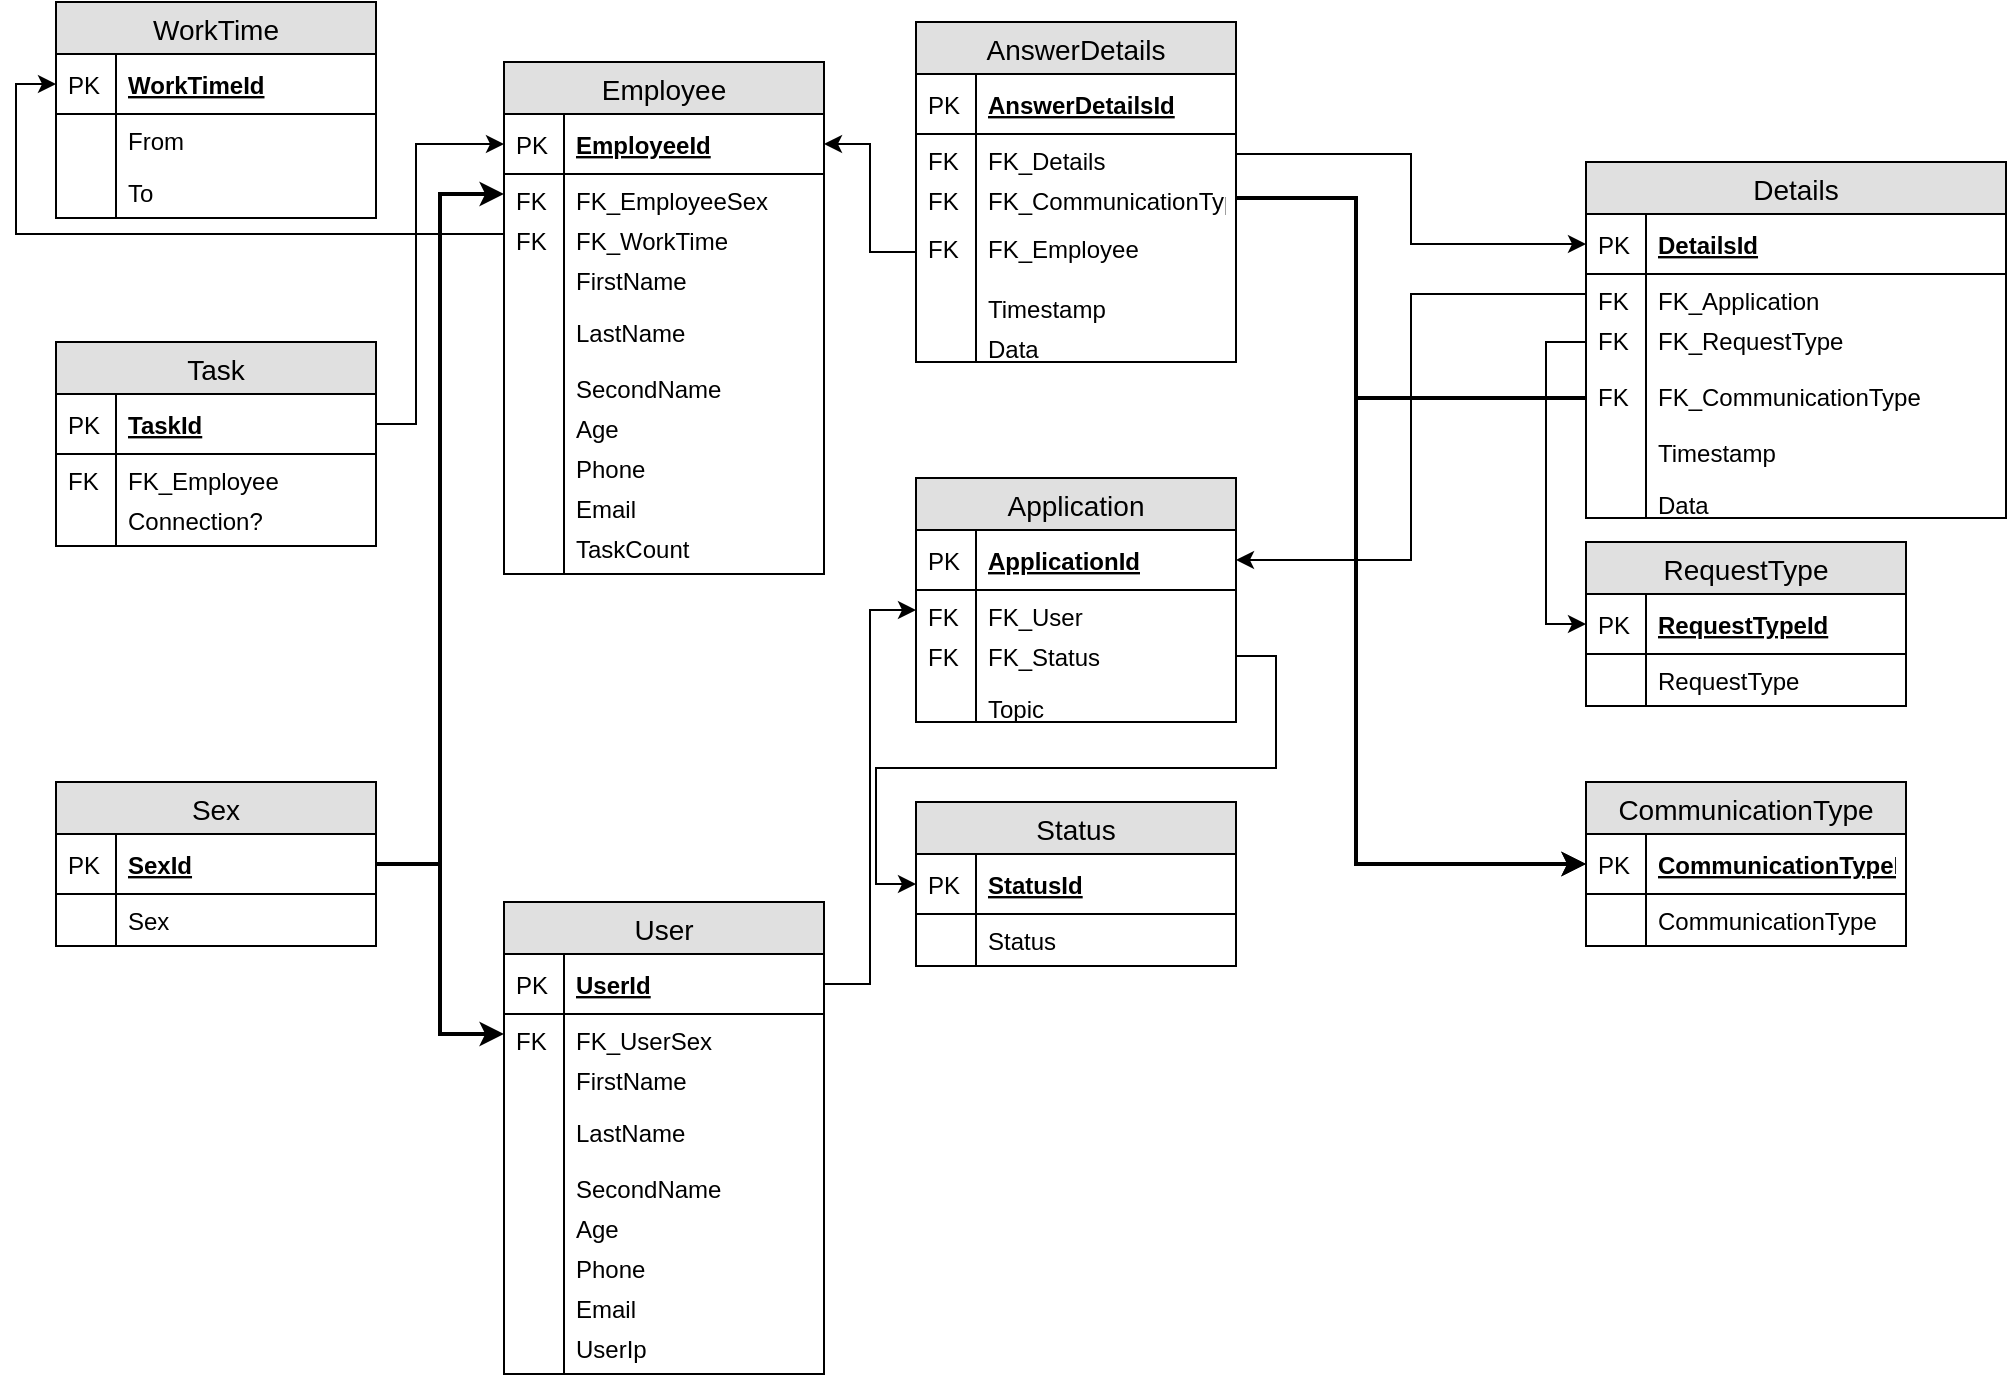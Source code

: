 <mxfile version="14.2.7" type="device"><diagram id="oNXmoaNB7-4xNITh9QLq" name="Page-1"><mxGraphModel dx="868" dy="450" grid="1" gridSize="10" guides="1" tooltips="1" connect="1" arrows="1" fold="1" page="1" pageScale="1" pageWidth="827" pageHeight="1169" math="0" shadow="0"><root><mxCell id="0"/><mxCell id="1" parent="0"/><mxCell id="n3H7xVqjC3DyJY1ZT28A-4" value="User" style="swimlane;fontStyle=0;childLayout=stackLayout;horizontal=1;startSize=26;fillColor=#e0e0e0;horizontalStack=0;resizeParent=1;resizeParentMax=0;resizeLast=0;collapsible=1;marginBottom=0;swimlaneFillColor=#ffffff;align=center;fontSize=14;" parent="1" vertex="1"><mxGeometry x="254" y="460" width="160" height="236" as="geometry"/></mxCell><mxCell id="n3H7xVqjC3DyJY1ZT28A-5" value="UserId" style="shape=partialRectangle;top=0;left=0;right=0;bottom=1;align=left;verticalAlign=middle;fillColor=none;spacingLeft=34;spacingRight=4;overflow=hidden;rotatable=0;points=[[0,0.5],[1,0.5]];portConstraint=eastwest;dropTarget=0;fontStyle=5;fontSize=12;" parent="n3H7xVqjC3DyJY1ZT28A-4" vertex="1"><mxGeometry y="26" width="160" height="30" as="geometry"/></mxCell><mxCell id="n3H7xVqjC3DyJY1ZT28A-6" value="PK" style="shape=partialRectangle;top=0;left=0;bottom=0;fillColor=none;align=left;verticalAlign=middle;spacingLeft=4;spacingRight=4;overflow=hidden;rotatable=0;points=[];portConstraint=eastwest;part=1;fontSize=12;" parent="n3H7xVqjC3DyJY1ZT28A-5" vertex="1" connectable="0"><mxGeometry width="30" height="30" as="geometry"/></mxCell><mxCell id="n3H7xVqjC3DyJY1ZT28A-32" value="FK_UserSex" style="shape=partialRectangle;top=0;left=0;right=0;bottom=0;align=left;verticalAlign=top;fillColor=none;spacingLeft=34;spacingRight=4;overflow=hidden;rotatable=0;points=[[0,0.5],[1,0.5]];portConstraint=eastwest;dropTarget=0;fontSize=12;" parent="n3H7xVqjC3DyJY1ZT28A-4" vertex="1"><mxGeometry y="56" width="160" height="20" as="geometry"/></mxCell><mxCell id="n3H7xVqjC3DyJY1ZT28A-33" value="FK" style="shape=partialRectangle;top=0;left=0;bottom=0;fillColor=none;align=left;verticalAlign=top;spacingLeft=4;spacingRight=4;overflow=hidden;rotatable=0;points=[];portConstraint=eastwest;part=1;fontSize=12;" parent="n3H7xVqjC3DyJY1ZT28A-32" vertex="1" connectable="0"><mxGeometry width="30" height="20" as="geometry"/></mxCell><mxCell id="n3H7xVqjC3DyJY1ZT28A-7" value="FirstName&#10;" style="shape=partialRectangle;top=0;left=0;right=0;bottom=0;align=left;verticalAlign=top;fillColor=none;spacingLeft=34;spacingRight=4;overflow=hidden;rotatable=0;points=[[0,0.5],[1,0.5]];portConstraint=eastwest;dropTarget=0;fontSize=12;" parent="n3H7xVqjC3DyJY1ZT28A-4" vertex="1"><mxGeometry y="76" width="160" height="26" as="geometry"/></mxCell><mxCell id="n3H7xVqjC3DyJY1ZT28A-8" value="" style="shape=partialRectangle;top=0;left=0;bottom=0;fillColor=none;align=left;verticalAlign=top;spacingLeft=4;spacingRight=4;overflow=hidden;rotatable=0;points=[];portConstraint=eastwest;part=1;fontSize=12;" parent="n3H7xVqjC3DyJY1ZT28A-7" vertex="1" connectable="0"><mxGeometry width="30" height="26" as="geometry"/></mxCell><mxCell id="n3H7xVqjC3DyJY1ZT28A-9" value="LastName&#10;" style="shape=partialRectangle;top=0;left=0;right=0;bottom=0;align=left;verticalAlign=top;fillColor=none;spacingLeft=34;spacingRight=4;overflow=hidden;rotatable=0;points=[[0,0.5],[1,0.5]];portConstraint=eastwest;dropTarget=0;fontSize=12;" parent="n3H7xVqjC3DyJY1ZT28A-4" vertex="1"><mxGeometry y="102" width="160" height="28" as="geometry"/></mxCell><mxCell id="n3H7xVqjC3DyJY1ZT28A-10" value="" style="shape=partialRectangle;top=0;left=0;bottom=0;fillColor=none;align=left;verticalAlign=top;spacingLeft=4;spacingRight=4;overflow=hidden;rotatable=0;points=[];portConstraint=eastwest;part=1;fontSize=12;" parent="n3H7xVqjC3DyJY1ZT28A-9" vertex="1" connectable="0"><mxGeometry width="30" height="28" as="geometry"/></mxCell><mxCell id="n3H7xVqjC3DyJY1ZT28A-11" value="SecondName" style="shape=partialRectangle;top=0;left=0;right=0;bottom=0;align=left;verticalAlign=top;fillColor=none;spacingLeft=34;spacingRight=4;overflow=hidden;rotatable=0;points=[[0,0.5],[1,0.5]];portConstraint=eastwest;dropTarget=0;fontSize=12;" parent="n3H7xVqjC3DyJY1ZT28A-4" vertex="1"><mxGeometry y="130" width="160" height="20" as="geometry"/></mxCell><mxCell id="n3H7xVqjC3DyJY1ZT28A-12" value="" style="shape=partialRectangle;top=0;left=0;bottom=0;fillColor=none;align=left;verticalAlign=top;spacingLeft=4;spacingRight=4;overflow=hidden;rotatable=0;points=[];portConstraint=eastwest;part=1;fontSize=12;" parent="n3H7xVqjC3DyJY1ZT28A-11" vertex="1" connectable="0"><mxGeometry width="30" height="20.0" as="geometry"/></mxCell><mxCell id="n3H7xVqjC3DyJY1ZT28A-13" value="Age" style="shape=partialRectangle;top=0;left=0;right=0;bottom=0;align=left;verticalAlign=top;fillColor=none;spacingLeft=34;spacingRight=4;overflow=hidden;rotatable=0;points=[[0,0.5],[1,0.5]];portConstraint=eastwest;dropTarget=0;fontSize=12;" parent="n3H7xVqjC3DyJY1ZT28A-4" vertex="1"><mxGeometry y="150" width="160" height="20" as="geometry"/></mxCell><mxCell id="n3H7xVqjC3DyJY1ZT28A-14" value="" style="shape=partialRectangle;top=0;left=0;bottom=0;fillColor=none;align=left;verticalAlign=top;spacingLeft=4;spacingRight=4;overflow=hidden;rotatable=0;points=[];portConstraint=eastwest;part=1;fontSize=12;" parent="n3H7xVqjC3DyJY1ZT28A-13" vertex="1" connectable="0"><mxGeometry width="30" height="20" as="geometry"/></mxCell><mxCell id="n3H7xVqjC3DyJY1ZT28A-30" value="Phone" style="shape=partialRectangle;top=0;left=0;right=0;bottom=0;align=left;verticalAlign=top;fillColor=none;spacingLeft=34;spacingRight=4;overflow=hidden;rotatable=0;points=[[0,0.5],[1,0.5]];portConstraint=eastwest;dropTarget=0;fontSize=12;" parent="n3H7xVqjC3DyJY1ZT28A-4" vertex="1"><mxGeometry y="170" width="160" height="20" as="geometry"/></mxCell><mxCell id="n3H7xVqjC3DyJY1ZT28A-31" value="" style="shape=partialRectangle;top=0;left=0;bottom=0;fillColor=none;align=left;verticalAlign=top;spacingLeft=4;spacingRight=4;overflow=hidden;rotatable=0;points=[];portConstraint=eastwest;part=1;fontSize=12;" parent="n3H7xVqjC3DyJY1ZT28A-30" vertex="1" connectable="0"><mxGeometry width="30" height="20" as="geometry"/></mxCell><mxCell id="n3H7xVqjC3DyJY1ZT28A-15" value="Email" style="shape=partialRectangle;top=0;left=0;right=0;bottom=0;align=left;verticalAlign=top;fillColor=none;spacingLeft=34;spacingRight=4;overflow=hidden;rotatable=0;points=[[0,0.5],[1,0.5]];portConstraint=eastwest;dropTarget=0;fontSize=12;" parent="n3H7xVqjC3DyJY1ZT28A-4" vertex="1"><mxGeometry y="190" width="160" height="20" as="geometry"/></mxCell><mxCell id="n3H7xVqjC3DyJY1ZT28A-16" value="" style="shape=partialRectangle;top=0;left=0;bottom=0;fillColor=none;align=left;verticalAlign=top;spacingLeft=4;spacingRight=4;overflow=hidden;rotatable=0;points=[];portConstraint=eastwest;part=1;fontSize=12;" parent="n3H7xVqjC3DyJY1ZT28A-15" vertex="1" connectable="0"><mxGeometry width="30" height="20" as="geometry"/></mxCell><mxCell id="n3H7xVqjC3DyJY1ZT28A-144" value="UserIp" style="shape=partialRectangle;top=0;left=0;right=0;bottom=0;align=left;verticalAlign=top;fillColor=none;spacingLeft=34;spacingRight=4;overflow=hidden;rotatable=0;points=[[0,0.5],[1,0.5]];portConstraint=eastwest;dropTarget=0;fontSize=12;" parent="n3H7xVqjC3DyJY1ZT28A-4" vertex="1"><mxGeometry y="210" width="160" height="26" as="geometry"/></mxCell><mxCell id="n3H7xVqjC3DyJY1ZT28A-145" value="" style="shape=partialRectangle;top=0;left=0;bottom=0;fillColor=none;align=left;verticalAlign=top;spacingLeft=4;spacingRight=4;overflow=hidden;rotatable=0;points=[];portConstraint=eastwest;part=1;fontSize=12;" parent="n3H7xVqjC3DyJY1ZT28A-144" vertex="1" connectable="0"><mxGeometry width="30" height="26" as="geometry"/></mxCell><mxCell id="n3H7xVqjC3DyJY1ZT28A-17" value="Sex" style="swimlane;fontStyle=0;childLayout=stackLayout;horizontal=1;startSize=26;fillColor=#e0e0e0;horizontalStack=0;resizeParent=1;resizeParentMax=0;resizeLast=0;collapsible=1;marginBottom=0;swimlaneFillColor=#ffffff;align=center;fontSize=14;" parent="1" vertex="1"><mxGeometry x="30" y="400" width="160" height="82" as="geometry"/></mxCell><mxCell id="n3H7xVqjC3DyJY1ZT28A-18" value="SexId" style="shape=partialRectangle;top=0;left=0;right=0;bottom=1;align=left;verticalAlign=middle;fillColor=none;spacingLeft=34;spacingRight=4;overflow=hidden;rotatable=0;points=[[0,0.5],[1,0.5]];portConstraint=eastwest;dropTarget=0;fontStyle=5;fontSize=12;" parent="n3H7xVqjC3DyJY1ZT28A-17" vertex="1"><mxGeometry y="26" width="160" height="30" as="geometry"/></mxCell><mxCell id="n3H7xVqjC3DyJY1ZT28A-19" value="PK" style="shape=partialRectangle;top=0;left=0;bottom=0;fillColor=none;align=left;verticalAlign=middle;spacingLeft=4;spacingRight=4;overflow=hidden;rotatable=0;points=[];portConstraint=eastwest;part=1;fontSize=12;" parent="n3H7xVqjC3DyJY1ZT28A-18" vertex="1" connectable="0"><mxGeometry width="30" height="30" as="geometry"/></mxCell><mxCell id="n3H7xVqjC3DyJY1ZT28A-20" value="Sex" style="shape=partialRectangle;top=0;left=0;right=0;bottom=0;align=left;verticalAlign=top;fillColor=none;spacingLeft=34;spacingRight=4;overflow=hidden;rotatable=0;points=[[0,0.5],[1,0.5]];portConstraint=eastwest;dropTarget=0;fontSize=12;" parent="n3H7xVqjC3DyJY1ZT28A-17" vertex="1"><mxGeometry y="56" width="160" height="26" as="geometry"/></mxCell><mxCell id="n3H7xVqjC3DyJY1ZT28A-21" value="" style="shape=partialRectangle;top=0;left=0;bottom=0;fillColor=none;align=left;verticalAlign=top;spacingLeft=4;spacingRight=4;overflow=hidden;rotatable=0;points=[];portConstraint=eastwest;part=1;fontSize=12;" parent="n3H7xVqjC3DyJY1ZT28A-20" vertex="1" connectable="0"><mxGeometry width="30" height="26" as="geometry"/></mxCell><mxCell id="n3H7xVqjC3DyJY1ZT28A-34" style="edgeStyle=orthogonalEdgeStyle;rounded=0;orthogonalLoop=1;jettySize=auto;html=1;exitX=1;exitY=0.5;exitDx=0;exitDy=0;entryX=0;entryY=0.5;entryDx=0;entryDy=0;endSize=6;strokeWidth=2;" parent="1" source="n3H7xVqjC3DyJY1ZT28A-18" target="n3H7xVqjC3DyJY1ZT28A-32" edge="1"><mxGeometry relative="1" as="geometry"/></mxCell><mxCell id="n3H7xVqjC3DyJY1ZT28A-35" value="Application" style="swimlane;fontStyle=0;childLayout=stackLayout;horizontal=1;startSize=26;fillColor=#e0e0e0;horizontalStack=0;resizeParent=1;resizeParentMax=0;resizeLast=0;collapsible=1;marginBottom=0;swimlaneFillColor=#ffffff;align=center;fontSize=14;" parent="1" vertex="1"><mxGeometry x="460" y="248" width="160" height="122" as="geometry"/></mxCell><mxCell id="n3H7xVqjC3DyJY1ZT28A-36" value="ApplicationId" style="shape=partialRectangle;top=0;left=0;right=0;bottom=1;align=left;verticalAlign=middle;fillColor=none;spacingLeft=34;spacingRight=4;overflow=hidden;rotatable=0;points=[[0,0.5],[1,0.5]];portConstraint=eastwest;dropTarget=0;fontStyle=5;fontSize=12;" parent="n3H7xVqjC3DyJY1ZT28A-35" vertex="1"><mxGeometry y="26" width="160" height="30" as="geometry"/></mxCell><mxCell id="n3H7xVqjC3DyJY1ZT28A-37" value="PK" style="shape=partialRectangle;top=0;left=0;bottom=0;fillColor=none;align=left;verticalAlign=middle;spacingLeft=4;spacingRight=4;overflow=hidden;rotatable=0;points=[];portConstraint=eastwest;part=1;fontSize=12;" parent="n3H7xVqjC3DyJY1ZT28A-36" vertex="1" connectable="0"><mxGeometry width="30" height="30" as="geometry"/></mxCell><mxCell id="n3H7xVqjC3DyJY1ZT28A-38" value="FK_User" style="shape=partialRectangle;top=0;left=0;right=0;bottom=0;align=left;verticalAlign=top;fillColor=none;spacingLeft=34;spacingRight=4;overflow=hidden;rotatable=0;points=[[0,0.5],[1,0.5]];portConstraint=eastwest;dropTarget=0;fontSize=12;" parent="n3H7xVqjC3DyJY1ZT28A-35" vertex="1"><mxGeometry y="56" width="160" height="20" as="geometry"/></mxCell><mxCell id="n3H7xVqjC3DyJY1ZT28A-39" value="FK" style="shape=partialRectangle;top=0;left=0;bottom=0;fillColor=none;align=left;verticalAlign=top;spacingLeft=4;spacingRight=4;overflow=hidden;rotatable=0;points=[];portConstraint=eastwest;part=1;fontSize=12;" parent="n3H7xVqjC3DyJY1ZT28A-38" vertex="1" connectable="0"><mxGeometry width="30" height="20" as="geometry"/></mxCell><mxCell id="n3H7xVqjC3DyJY1ZT28A-40" value="FK_Status" style="shape=partialRectangle;top=0;left=0;right=0;bottom=0;align=left;verticalAlign=top;fillColor=none;spacingLeft=34;spacingRight=4;overflow=hidden;rotatable=0;points=[[0,0.5],[1,0.5]];portConstraint=eastwest;dropTarget=0;fontSize=12;" parent="n3H7xVqjC3DyJY1ZT28A-35" vertex="1"><mxGeometry y="76" width="160" height="26" as="geometry"/></mxCell><mxCell id="n3H7xVqjC3DyJY1ZT28A-41" value="FK&#10;" style="shape=partialRectangle;top=0;left=0;bottom=0;fillColor=none;align=left;verticalAlign=top;spacingLeft=4;spacingRight=4;overflow=hidden;rotatable=0;points=[];portConstraint=eastwest;part=1;fontSize=12;" parent="n3H7xVqjC3DyJY1ZT28A-40" vertex="1" connectable="0"><mxGeometry width="30" height="26" as="geometry"/></mxCell><mxCell id="n3H7xVqjC3DyJY1ZT28A-81" value="Topic&#10;" style="shape=partialRectangle;top=0;left=0;right=0;bottom=0;align=left;verticalAlign=top;fillColor=none;spacingLeft=34;spacingRight=4;overflow=hidden;rotatable=0;points=[[0,0.5],[1,0.5]];portConstraint=eastwest;dropTarget=0;fontSize=12;" parent="n3H7xVqjC3DyJY1ZT28A-35" vertex="1"><mxGeometry y="102" width="160" height="20" as="geometry"/></mxCell><mxCell id="n3H7xVqjC3DyJY1ZT28A-82" value="" style="shape=partialRectangle;top=0;left=0;bottom=0;fillColor=none;align=left;verticalAlign=top;spacingLeft=4;spacingRight=4;overflow=hidden;rotatable=0;points=[];portConstraint=eastwest;part=1;fontSize=12;" parent="n3H7xVqjC3DyJY1ZT28A-81" vertex="1" connectable="0"><mxGeometry width="30" height="20.0" as="geometry"/></mxCell><mxCell id="n3H7xVqjC3DyJY1ZT28A-52" style="edgeStyle=orthogonalEdgeStyle;rounded=0;orthogonalLoop=1;jettySize=auto;html=1;exitX=1;exitY=0.5;exitDx=0;exitDy=0;entryX=0;entryY=0.5;entryDx=0;entryDy=0;" parent="1" source="n3H7xVqjC3DyJY1ZT28A-5" target="n3H7xVqjC3DyJY1ZT28A-38" edge="1"><mxGeometry relative="1" as="geometry"/></mxCell><mxCell id="n3H7xVqjC3DyJY1ZT28A-55" value="Status" style="swimlane;fontStyle=0;childLayout=stackLayout;horizontal=1;startSize=26;fillColor=#e0e0e0;horizontalStack=0;resizeParent=1;resizeParentMax=0;resizeLast=0;collapsible=1;marginBottom=0;swimlaneFillColor=#ffffff;align=center;fontSize=14;" parent="1" vertex="1"><mxGeometry x="460" y="410" width="160" height="82" as="geometry"/></mxCell><mxCell id="n3H7xVqjC3DyJY1ZT28A-56" value="StatusId" style="shape=partialRectangle;top=0;left=0;right=0;bottom=1;align=left;verticalAlign=middle;fillColor=none;spacingLeft=34;spacingRight=4;overflow=hidden;rotatable=0;points=[[0,0.5],[1,0.5]];portConstraint=eastwest;dropTarget=0;fontStyle=5;fontSize=12;" parent="n3H7xVqjC3DyJY1ZT28A-55" vertex="1"><mxGeometry y="26" width="160" height="30" as="geometry"/></mxCell><mxCell id="n3H7xVqjC3DyJY1ZT28A-57" value="PK" style="shape=partialRectangle;top=0;left=0;bottom=0;fillColor=none;align=left;verticalAlign=middle;spacingLeft=4;spacingRight=4;overflow=hidden;rotatable=0;points=[];portConstraint=eastwest;part=1;fontSize=12;" parent="n3H7xVqjC3DyJY1ZT28A-56" vertex="1" connectable="0"><mxGeometry width="30" height="30" as="geometry"/></mxCell><mxCell id="n3H7xVqjC3DyJY1ZT28A-58" value="Status" style="shape=partialRectangle;top=0;left=0;right=0;bottom=0;align=left;verticalAlign=top;fillColor=none;spacingLeft=34;spacingRight=4;overflow=hidden;rotatable=0;points=[[0,0.5],[1,0.5]];portConstraint=eastwest;dropTarget=0;fontSize=12;" parent="n3H7xVqjC3DyJY1ZT28A-55" vertex="1"><mxGeometry y="56" width="160" height="26" as="geometry"/></mxCell><mxCell id="n3H7xVqjC3DyJY1ZT28A-59" value="" style="shape=partialRectangle;top=0;left=0;bottom=0;fillColor=none;align=left;verticalAlign=top;spacingLeft=4;spacingRight=4;overflow=hidden;rotatable=0;points=[];portConstraint=eastwest;part=1;fontSize=12;" parent="n3H7xVqjC3DyJY1ZT28A-58" vertex="1" connectable="0"><mxGeometry width="30" height="26" as="geometry"/></mxCell><mxCell id="n3H7xVqjC3DyJY1ZT28A-61" value="Details" style="swimlane;fontStyle=0;childLayout=stackLayout;horizontal=1;startSize=26;fillColor=#e0e0e0;horizontalStack=0;resizeParent=1;resizeParentMax=0;resizeLast=0;collapsible=1;marginBottom=0;swimlaneFillColor=#ffffff;align=center;fontSize=14;" parent="1" vertex="1"><mxGeometry x="795" y="90" width="210" height="178" as="geometry"/></mxCell><mxCell id="n3H7xVqjC3DyJY1ZT28A-62" value="DetailsId" style="shape=partialRectangle;top=0;left=0;right=0;bottom=1;align=left;verticalAlign=middle;fillColor=none;spacingLeft=34;spacingRight=4;overflow=hidden;rotatable=0;points=[[0,0.5],[1,0.5]];portConstraint=eastwest;dropTarget=0;fontStyle=5;fontSize=12;" parent="n3H7xVqjC3DyJY1ZT28A-61" vertex="1"><mxGeometry y="26" width="210" height="30" as="geometry"/></mxCell><mxCell id="n3H7xVqjC3DyJY1ZT28A-63" value="PK" style="shape=partialRectangle;top=0;left=0;bottom=0;fillColor=none;align=left;verticalAlign=middle;spacingLeft=4;spacingRight=4;overflow=hidden;rotatable=0;points=[];portConstraint=eastwest;part=1;fontSize=12;" parent="n3H7xVqjC3DyJY1ZT28A-62" vertex="1" connectable="0"><mxGeometry width="30" height="30" as="geometry"/></mxCell><mxCell id="n3H7xVqjC3DyJY1ZT28A-66" value="FK_Application" style="shape=partialRectangle;top=0;left=0;right=0;bottom=0;align=left;verticalAlign=top;fillColor=none;spacingLeft=34;spacingRight=4;overflow=hidden;rotatable=0;points=[[0,0.5],[1,0.5]];portConstraint=eastwest;dropTarget=0;fontSize=12;" parent="n3H7xVqjC3DyJY1ZT28A-61" vertex="1"><mxGeometry y="56" width="210" height="20" as="geometry"/></mxCell><mxCell id="n3H7xVqjC3DyJY1ZT28A-67" value="FK" style="shape=partialRectangle;top=0;left=0;bottom=0;fillColor=none;align=left;verticalAlign=top;spacingLeft=4;spacingRight=4;overflow=hidden;rotatable=0;points=[];portConstraint=eastwest;part=1;fontSize=12;" parent="n3H7xVqjC3DyJY1ZT28A-66" vertex="1" connectable="0"><mxGeometry width="30" height="20" as="geometry"/></mxCell><mxCell id="n3H7xVqjC3DyJY1ZT28A-70" value="FK_RequestType" style="shape=partialRectangle;top=0;left=0;right=0;bottom=0;align=left;verticalAlign=top;fillColor=none;spacingLeft=34;spacingRight=4;overflow=hidden;rotatable=0;points=[[0,0.5],[1,0.5]];portConstraint=eastwest;dropTarget=0;fontSize=12;" parent="n3H7xVqjC3DyJY1ZT28A-61" vertex="1"><mxGeometry y="76" width="210" height="28" as="geometry"/></mxCell><mxCell id="n3H7xVqjC3DyJY1ZT28A-71" value="FK" style="shape=partialRectangle;top=0;left=0;bottom=0;fillColor=none;align=left;verticalAlign=top;spacingLeft=4;spacingRight=4;overflow=hidden;rotatable=0;points=[];portConstraint=eastwest;part=1;fontSize=12;" parent="n3H7xVqjC3DyJY1ZT28A-70" vertex="1" connectable="0"><mxGeometry width="30" height="28.0" as="geometry"/></mxCell><mxCell id="n3H7xVqjC3DyJY1ZT28A-106" value="FK_CommunicationType" style="shape=partialRectangle;top=0;left=0;right=0;bottom=0;align=left;verticalAlign=top;fillColor=none;spacingLeft=34;spacingRight=4;overflow=hidden;rotatable=0;points=[[0,0.5],[1,0.5]];portConstraint=eastwest;dropTarget=0;fontSize=12;" parent="n3H7xVqjC3DyJY1ZT28A-61" vertex="1"><mxGeometry y="104" width="210" height="28" as="geometry"/></mxCell><mxCell id="n3H7xVqjC3DyJY1ZT28A-107" value="FK" style="shape=partialRectangle;top=0;left=0;bottom=0;fillColor=none;align=left;verticalAlign=top;spacingLeft=4;spacingRight=4;overflow=hidden;rotatable=0;points=[];portConstraint=eastwest;part=1;fontSize=12;" parent="n3H7xVqjC3DyJY1ZT28A-106" vertex="1" connectable="0"><mxGeometry width="30" height="28.0" as="geometry"/></mxCell><mxCell id="n3H7xVqjC3DyJY1ZT28A-64" value="Timestamp" style="shape=partialRectangle;top=0;left=0;right=0;bottom=0;align=left;verticalAlign=top;fillColor=none;spacingLeft=34;spacingRight=4;overflow=hidden;rotatable=0;points=[[0,0.5],[1,0.5]];portConstraint=eastwest;dropTarget=0;fontSize=12;" parent="n3H7xVqjC3DyJY1ZT28A-61" vertex="1"><mxGeometry y="132" width="210" height="26" as="geometry"/></mxCell><mxCell id="n3H7xVqjC3DyJY1ZT28A-65" value="" style="shape=partialRectangle;top=0;left=0;bottom=0;fillColor=none;align=left;verticalAlign=top;spacingLeft=4;spacingRight=4;overflow=hidden;rotatable=0;points=[];portConstraint=eastwest;part=1;fontSize=12;" parent="n3H7xVqjC3DyJY1ZT28A-64" vertex="1" connectable="0"><mxGeometry width="30" height="26" as="geometry"/></mxCell><mxCell id="n3H7xVqjC3DyJY1ZT28A-68" value="Data" style="shape=partialRectangle;top=0;left=0;right=0;bottom=0;align=left;verticalAlign=top;fillColor=none;spacingLeft=34;spacingRight=4;overflow=hidden;rotatable=0;points=[[0,0.5],[1,0.5]];portConstraint=eastwest;dropTarget=0;fontSize=12;" parent="n3H7xVqjC3DyJY1ZT28A-61" vertex="1"><mxGeometry y="158" width="210" height="20" as="geometry"/></mxCell><mxCell id="n3H7xVqjC3DyJY1ZT28A-69" value="" style="shape=partialRectangle;top=0;left=0;bottom=0;fillColor=none;align=left;verticalAlign=top;spacingLeft=4;spacingRight=4;overflow=hidden;rotatable=0;points=[];portConstraint=eastwest;part=1;fontSize=12;" parent="n3H7xVqjC3DyJY1ZT28A-68" vertex="1" connectable="0"><mxGeometry width="30" height="20.0" as="geometry"/></mxCell><mxCell id="n3H7xVqjC3DyJY1ZT28A-74" value="RequestType" style="swimlane;fontStyle=0;childLayout=stackLayout;horizontal=1;startSize=26;fillColor=#e0e0e0;horizontalStack=0;resizeParent=1;resizeParentMax=0;resizeLast=0;collapsible=1;marginBottom=0;swimlaneFillColor=#ffffff;align=center;fontSize=14;" parent="1" vertex="1"><mxGeometry x="795" y="280" width="160" height="82" as="geometry"/></mxCell><mxCell id="n3H7xVqjC3DyJY1ZT28A-75" value="RequestTypeId" style="shape=partialRectangle;top=0;left=0;right=0;bottom=1;align=left;verticalAlign=middle;fillColor=none;spacingLeft=34;spacingRight=4;overflow=hidden;rotatable=0;points=[[0,0.5],[1,0.5]];portConstraint=eastwest;dropTarget=0;fontStyle=5;fontSize=12;" parent="n3H7xVqjC3DyJY1ZT28A-74" vertex="1"><mxGeometry y="26" width="160" height="30" as="geometry"/></mxCell><mxCell id="n3H7xVqjC3DyJY1ZT28A-76" value="PK" style="shape=partialRectangle;top=0;left=0;bottom=0;fillColor=none;align=left;verticalAlign=middle;spacingLeft=4;spacingRight=4;overflow=hidden;rotatable=0;points=[];portConstraint=eastwest;part=1;fontSize=12;" parent="n3H7xVqjC3DyJY1ZT28A-75" vertex="1" connectable="0"><mxGeometry width="30" height="30" as="geometry"/></mxCell><mxCell id="n3H7xVqjC3DyJY1ZT28A-77" value="RequestType&#10;" style="shape=partialRectangle;top=0;left=0;right=0;bottom=0;align=left;verticalAlign=top;fillColor=none;spacingLeft=34;spacingRight=4;overflow=hidden;rotatable=0;points=[[0,0.5],[1,0.5]];portConstraint=eastwest;dropTarget=0;fontSize=12;" parent="n3H7xVqjC3DyJY1ZT28A-74" vertex="1"><mxGeometry y="56" width="160" height="26" as="geometry"/></mxCell><mxCell id="n3H7xVqjC3DyJY1ZT28A-78" value="" style="shape=partialRectangle;top=0;left=0;bottom=0;fillColor=none;align=left;verticalAlign=top;spacingLeft=4;spacingRight=4;overflow=hidden;rotatable=0;points=[];portConstraint=eastwest;part=1;fontSize=12;" parent="n3H7xVqjC3DyJY1ZT28A-77" vertex="1" connectable="0"><mxGeometry width="30" height="26" as="geometry"/></mxCell><mxCell id="n3H7xVqjC3DyJY1ZT28A-79" style="edgeStyle=orthogonalEdgeStyle;rounded=0;orthogonalLoop=1;jettySize=auto;html=1;exitX=0;exitY=0.5;exitDx=0;exitDy=0;entryX=0;entryY=0.5;entryDx=0;entryDy=0;strokeWidth=1;" parent="1" source="n3H7xVqjC3DyJY1ZT28A-70" target="n3H7xVqjC3DyJY1ZT28A-75" edge="1"><mxGeometry relative="1" as="geometry"/></mxCell><mxCell id="n3H7xVqjC3DyJY1ZT28A-80" style="edgeStyle=orthogonalEdgeStyle;rounded=0;orthogonalLoop=1;jettySize=auto;html=1;exitX=0;exitY=0.5;exitDx=0;exitDy=0;entryX=1;entryY=0.5;entryDx=0;entryDy=0;" parent="1" source="n3H7xVqjC3DyJY1ZT28A-66" target="n3H7xVqjC3DyJY1ZT28A-36" edge="1"><mxGeometry relative="1" as="geometry"/></mxCell><mxCell id="n3H7xVqjC3DyJY1ZT28A-83" value="AnswerDetails" style="swimlane;fontStyle=0;childLayout=stackLayout;horizontal=1;startSize=26;fillColor=#e0e0e0;horizontalStack=0;resizeParent=1;resizeParentMax=0;resizeLast=0;collapsible=1;marginBottom=0;swimlaneFillColor=#ffffff;align=center;fontSize=14;" parent="1" vertex="1"><mxGeometry x="460" y="20" width="160" height="170" as="geometry"/></mxCell><mxCell id="n3H7xVqjC3DyJY1ZT28A-84" value="AnswerDetailsId" style="shape=partialRectangle;top=0;left=0;right=0;bottom=1;align=left;verticalAlign=middle;fillColor=none;spacingLeft=34;spacingRight=4;overflow=hidden;rotatable=0;points=[[0,0.5],[1,0.5]];portConstraint=eastwest;dropTarget=0;fontStyle=5;fontSize=12;" parent="n3H7xVqjC3DyJY1ZT28A-83" vertex="1"><mxGeometry y="26" width="160" height="30" as="geometry"/></mxCell><mxCell id="n3H7xVqjC3DyJY1ZT28A-85" value="PK" style="shape=partialRectangle;top=0;left=0;bottom=0;fillColor=none;align=left;verticalAlign=middle;spacingLeft=4;spacingRight=4;overflow=hidden;rotatable=0;points=[];portConstraint=eastwest;part=1;fontSize=12;" parent="n3H7xVqjC3DyJY1ZT28A-84" vertex="1" connectable="0"><mxGeometry width="30" height="30" as="geometry"/></mxCell><mxCell id="n3H7xVqjC3DyJY1ZT28A-86" value="FK_Details" style="shape=partialRectangle;top=0;left=0;right=0;bottom=0;align=left;verticalAlign=top;fillColor=none;spacingLeft=34;spacingRight=4;overflow=hidden;rotatable=0;points=[[0,0.5],[1,0.5]];portConstraint=eastwest;dropTarget=0;fontSize=12;" parent="n3H7xVqjC3DyJY1ZT28A-83" vertex="1"><mxGeometry y="56" width="160" height="20" as="geometry"/></mxCell><mxCell id="n3H7xVqjC3DyJY1ZT28A-87" value="FK" style="shape=partialRectangle;top=0;left=0;bottom=0;fillColor=none;align=left;verticalAlign=top;spacingLeft=4;spacingRight=4;overflow=hidden;rotatable=0;points=[];portConstraint=eastwest;part=1;fontSize=12;" parent="n3H7xVqjC3DyJY1ZT28A-86" vertex="1" connectable="0"><mxGeometry width="30" height="20" as="geometry"/></mxCell><mxCell id="n3H7xVqjC3DyJY1ZT28A-88" value="FK_CommunicationType" style="shape=partialRectangle;top=0;left=0;right=0;bottom=0;align=left;verticalAlign=top;fillColor=none;spacingLeft=34;spacingRight=4;overflow=hidden;rotatable=0;points=[[0,0.5],[1,0.5]];portConstraint=eastwest;dropTarget=0;fontSize=12;" parent="n3H7xVqjC3DyJY1ZT28A-83" vertex="1"><mxGeometry y="76" width="160" height="24" as="geometry"/></mxCell><mxCell id="n3H7xVqjC3DyJY1ZT28A-89" value="FK" style="shape=partialRectangle;top=0;left=0;bottom=0;fillColor=none;align=left;verticalAlign=top;spacingLeft=4;spacingRight=4;overflow=hidden;rotatable=0;points=[];portConstraint=eastwest;part=1;fontSize=12;" parent="n3H7xVqjC3DyJY1ZT28A-88" vertex="1" connectable="0"><mxGeometry width="30" height="24.0" as="geometry"/></mxCell><mxCell id="n3H7xVqjC3DyJY1ZT28A-110" value="FK_Employee" style="shape=partialRectangle;top=0;left=0;right=0;bottom=0;align=left;verticalAlign=top;fillColor=none;spacingLeft=34;spacingRight=4;overflow=hidden;rotatable=0;points=[[0,0.5],[1,0.5]];portConstraint=eastwest;dropTarget=0;fontSize=12;" parent="n3H7xVqjC3DyJY1ZT28A-83" vertex="1"><mxGeometry y="100" width="160" height="30" as="geometry"/></mxCell><mxCell id="n3H7xVqjC3DyJY1ZT28A-111" value="FK" style="shape=partialRectangle;top=0;left=0;bottom=0;fillColor=none;align=left;verticalAlign=top;spacingLeft=4;spacingRight=4;overflow=hidden;rotatable=0;points=[];portConstraint=eastwest;part=1;fontSize=12;" parent="n3H7xVqjC3DyJY1ZT28A-110" vertex="1" connectable="0"><mxGeometry width="30" height="30.0" as="geometry"/></mxCell><mxCell id="n3H7xVqjC3DyJY1ZT28A-90" value="Timestamp" style="shape=partialRectangle;top=0;left=0;right=0;bottom=0;align=left;verticalAlign=top;fillColor=none;spacingLeft=34;spacingRight=4;overflow=hidden;rotatable=0;points=[[0,0.5],[1,0.5]];portConstraint=eastwest;dropTarget=0;fontSize=12;" parent="n3H7xVqjC3DyJY1ZT28A-83" vertex="1"><mxGeometry y="130" width="160" height="20" as="geometry"/></mxCell><mxCell id="n3H7xVqjC3DyJY1ZT28A-91" value="" style="shape=partialRectangle;top=0;left=0;bottom=0;fillColor=none;align=left;verticalAlign=top;spacingLeft=4;spacingRight=4;overflow=hidden;rotatable=0;points=[];portConstraint=eastwest;part=1;fontSize=12;" parent="n3H7xVqjC3DyJY1ZT28A-90" vertex="1" connectable="0"><mxGeometry width="30" height="20" as="geometry"/></mxCell><mxCell id="n3H7xVqjC3DyJY1ZT28A-94" value="Data" style="shape=partialRectangle;top=0;left=0;right=0;bottom=0;align=left;verticalAlign=top;fillColor=none;spacingLeft=34;spacingRight=4;overflow=hidden;rotatable=0;points=[[0,0.5],[1,0.5]];portConstraint=eastwest;dropTarget=0;fontSize=12;" parent="n3H7xVqjC3DyJY1ZT28A-83" vertex="1"><mxGeometry y="150" width="160" height="20" as="geometry"/></mxCell><mxCell id="n3H7xVqjC3DyJY1ZT28A-95" value="" style="shape=partialRectangle;top=0;left=0;bottom=0;fillColor=none;align=left;verticalAlign=top;spacingLeft=4;spacingRight=4;overflow=hidden;rotatable=0;points=[];portConstraint=eastwest;part=1;fontSize=12;" parent="n3H7xVqjC3DyJY1ZT28A-94" vertex="1" connectable="0"><mxGeometry width="30" height="20.0" as="geometry"/></mxCell><mxCell id="n3H7xVqjC3DyJY1ZT28A-96" style="edgeStyle=orthogonalEdgeStyle;rounded=0;orthogonalLoop=1;jettySize=auto;html=1;entryX=0;entryY=0.5;entryDx=0;entryDy=0;" parent="1" source="n3H7xVqjC3DyJY1ZT28A-86" target="n3H7xVqjC3DyJY1ZT28A-62" edge="1"><mxGeometry relative="1" as="geometry"/></mxCell><mxCell id="n3H7xVqjC3DyJY1ZT28A-99" value="CommunicationType" style="swimlane;fontStyle=0;childLayout=stackLayout;horizontal=1;startSize=26;fillColor=#e0e0e0;horizontalStack=0;resizeParent=1;resizeParentMax=0;resizeLast=0;collapsible=1;marginBottom=0;swimlaneFillColor=#ffffff;align=center;fontSize=14;" parent="1" vertex="1"><mxGeometry x="795" y="400" width="160" height="82" as="geometry"/></mxCell><mxCell id="n3H7xVqjC3DyJY1ZT28A-100" value="CommunicationTypeId" style="shape=partialRectangle;top=0;left=0;right=0;bottom=1;align=left;verticalAlign=middle;fillColor=none;spacingLeft=34;spacingRight=4;overflow=hidden;rotatable=0;points=[[0,0.5],[1,0.5]];portConstraint=eastwest;dropTarget=0;fontStyle=5;fontSize=12;" parent="n3H7xVqjC3DyJY1ZT28A-99" vertex="1"><mxGeometry y="26" width="160" height="30" as="geometry"/></mxCell><mxCell id="n3H7xVqjC3DyJY1ZT28A-101" value="PK" style="shape=partialRectangle;top=0;left=0;bottom=0;fillColor=none;align=left;verticalAlign=middle;spacingLeft=4;spacingRight=4;overflow=hidden;rotatable=0;points=[];portConstraint=eastwest;part=1;fontSize=12;" parent="n3H7xVqjC3DyJY1ZT28A-100" vertex="1" connectable="0"><mxGeometry width="30" height="30" as="geometry"/></mxCell><mxCell id="n3H7xVqjC3DyJY1ZT28A-104" value="CommunicationType" style="shape=partialRectangle;top=0;left=0;right=0;bottom=0;align=left;verticalAlign=top;fillColor=none;spacingLeft=34;spacingRight=4;overflow=hidden;rotatable=0;points=[[0,0.5],[1,0.5]];portConstraint=eastwest;dropTarget=0;fontSize=12;" parent="n3H7xVqjC3DyJY1ZT28A-99" vertex="1"><mxGeometry y="56" width="160" height="26" as="geometry"/></mxCell><mxCell id="n3H7xVqjC3DyJY1ZT28A-105" value="" style="shape=partialRectangle;top=0;left=0;bottom=0;fillColor=none;align=left;verticalAlign=top;spacingLeft=4;spacingRight=4;overflow=hidden;rotatable=0;points=[];portConstraint=eastwest;part=1;fontSize=12;" parent="n3H7xVqjC3DyJY1ZT28A-104" vertex="1" connectable="0"><mxGeometry width="30" height="26" as="geometry"/></mxCell><mxCell id="n3H7xVqjC3DyJY1ZT28A-108" style="edgeStyle=orthogonalEdgeStyle;rounded=0;orthogonalLoop=1;jettySize=auto;html=1;exitX=0;exitY=0.5;exitDx=0;exitDy=0;entryX=0;entryY=0.5;entryDx=0;entryDy=0;strokeWidth=2;" parent="1" source="n3H7xVqjC3DyJY1ZT28A-106" target="n3H7xVqjC3DyJY1ZT28A-100" edge="1"><mxGeometry relative="1" as="geometry"><Array as="points"><mxPoint x="680" y="208"/><mxPoint x="680" y="441"/></Array></mxGeometry></mxCell><mxCell id="n3H7xVqjC3DyJY1ZT28A-109" style="edgeStyle=orthogonalEdgeStyle;rounded=0;orthogonalLoop=1;jettySize=auto;html=1;exitX=1;exitY=0.5;exitDx=0;exitDy=0;entryX=0;entryY=0.5;entryDx=0;entryDy=0;strokeWidth=1;" parent="1" source="n3H7xVqjC3DyJY1ZT28A-40" target="n3H7xVqjC3DyJY1ZT28A-56" edge="1"><mxGeometry relative="1" as="geometry"/></mxCell><mxCell id="n3H7xVqjC3DyJY1ZT28A-113" value="Employee" style="swimlane;fontStyle=0;childLayout=stackLayout;horizontal=1;startSize=26;fillColor=#e0e0e0;horizontalStack=0;resizeParent=1;resizeParentMax=0;resizeLast=0;collapsible=1;marginBottom=0;swimlaneFillColor=#ffffff;align=center;fontSize=14;" parent="1" vertex="1"><mxGeometry x="254" y="40" width="160" height="256" as="geometry"/></mxCell><mxCell id="n3H7xVqjC3DyJY1ZT28A-114" value="EmployeeId" style="shape=partialRectangle;top=0;left=0;right=0;bottom=1;align=left;verticalAlign=middle;fillColor=none;spacingLeft=34;spacingRight=4;overflow=hidden;rotatable=0;points=[[0,0.5],[1,0.5]];portConstraint=eastwest;dropTarget=0;fontStyle=5;fontSize=12;" parent="n3H7xVqjC3DyJY1ZT28A-113" vertex="1"><mxGeometry y="26" width="160" height="30" as="geometry"/></mxCell><mxCell id="n3H7xVqjC3DyJY1ZT28A-115" value="PK" style="shape=partialRectangle;top=0;left=0;bottom=0;fillColor=none;align=left;verticalAlign=middle;spacingLeft=4;spacingRight=4;overflow=hidden;rotatable=0;points=[];portConstraint=eastwest;part=1;fontSize=12;" parent="n3H7xVqjC3DyJY1ZT28A-114" vertex="1" connectable="0"><mxGeometry width="30" height="30" as="geometry"/></mxCell><mxCell id="n3H7xVqjC3DyJY1ZT28A-116" value="FK_EmployeeSex" style="shape=partialRectangle;top=0;left=0;right=0;bottom=0;align=left;verticalAlign=top;fillColor=none;spacingLeft=34;spacingRight=4;overflow=hidden;rotatable=0;points=[[0,0.5],[1,0.5]];portConstraint=eastwest;dropTarget=0;fontSize=12;" parent="n3H7xVqjC3DyJY1ZT28A-113" vertex="1"><mxGeometry y="56" width="160" height="20" as="geometry"/></mxCell><mxCell id="n3H7xVqjC3DyJY1ZT28A-117" value="FK" style="shape=partialRectangle;top=0;left=0;bottom=0;fillColor=none;align=left;verticalAlign=top;spacingLeft=4;spacingRight=4;overflow=hidden;rotatable=0;points=[];portConstraint=eastwest;part=1;fontSize=12;" parent="n3H7xVqjC3DyJY1ZT28A-116" vertex="1" connectable="0"><mxGeometry width="30" height="20" as="geometry"/></mxCell><mxCell id="n3H7xVqjC3DyJY1ZT28A-131" value="FK_WorkTime" style="shape=partialRectangle;top=0;left=0;right=0;bottom=0;align=left;verticalAlign=top;fillColor=none;spacingLeft=34;spacingRight=4;overflow=hidden;rotatable=0;points=[[0,0.5],[1,0.5]];portConstraint=eastwest;dropTarget=0;fontSize=12;" parent="n3H7xVqjC3DyJY1ZT28A-113" vertex="1"><mxGeometry y="76" width="160" height="20" as="geometry"/></mxCell><mxCell id="n3H7xVqjC3DyJY1ZT28A-132" value="FK" style="shape=partialRectangle;top=0;left=0;bottom=0;fillColor=none;align=left;verticalAlign=top;spacingLeft=4;spacingRight=4;overflow=hidden;rotatable=0;points=[];portConstraint=eastwest;part=1;fontSize=12;" parent="n3H7xVqjC3DyJY1ZT28A-131" vertex="1" connectable="0"><mxGeometry width="30" height="20" as="geometry"/></mxCell><mxCell id="n3H7xVqjC3DyJY1ZT28A-118" value="FirstName&#10;" style="shape=partialRectangle;top=0;left=0;right=0;bottom=0;align=left;verticalAlign=top;fillColor=none;spacingLeft=34;spacingRight=4;overflow=hidden;rotatable=0;points=[[0,0.5],[1,0.5]];portConstraint=eastwest;dropTarget=0;fontSize=12;" parent="n3H7xVqjC3DyJY1ZT28A-113" vertex="1"><mxGeometry y="96" width="160" height="26" as="geometry"/></mxCell><mxCell id="n3H7xVqjC3DyJY1ZT28A-119" value="" style="shape=partialRectangle;top=0;left=0;bottom=0;fillColor=none;align=left;verticalAlign=top;spacingLeft=4;spacingRight=4;overflow=hidden;rotatable=0;points=[];portConstraint=eastwest;part=1;fontSize=12;" parent="n3H7xVqjC3DyJY1ZT28A-118" vertex="1" connectable="0"><mxGeometry width="30" height="26" as="geometry"/></mxCell><mxCell id="n3H7xVqjC3DyJY1ZT28A-120" value="LastName&#10;" style="shape=partialRectangle;top=0;left=0;right=0;bottom=0;align=left;verticalAlign=top;fillColor=none;spacingLeft=34;spacingRight=4;overflow=hidden;rotatable=0;points=[[0,0.5],[1,0.5]];portConstraint=eastwest;dropTarget=0;fontSize=12;" parent="n3H7xVqjC3DyJY1ZT28A-113" vertex="1"><mxGeometry y="122" width="160" height="28" as="geometry"/></mxCell><mxCell id="n3H7xVqjC3DyJY1ZT28A-121" value="" style="shape=partialRectangle;top=0;left=0;bottom=0;fillColor=none;align=left;verticalAlign=top;spacingLeft=4;spacingRight=4;overflow=hidden;rotatable=0;points=[];portConstraint=eastwest;part=1;fontSize=12;" parent="n3H7xVqjC3DyJY1ZT28A-120" vertex="1" connectable="0"><mxGeometry width="30" height="28" as="geometry"/></mxCell><mxCell id="n3H7xVqjC3DyJY1ZT28A-122" value="SecondName" style="shape=partialRectangle;top=0;left=0;right=0;bottom=0;align=left;verticalAlign=top;fillColor=none;spacingLeft=34;spacingRight=4;overflow=hidden;rotatable=0;points=[[0,0.5],[1,0.5]];portConstraint=eastwest;dropTarget=0;fontSize=12;" parent="n3H7xVqjC3DyJY1ZT28A-113" vertex="1"><mxGeometry y="150" width="160" height="20" as="geometry"/></mxCell><mxCell id="n3H7xVqjC3DyJY1ZT28A-123" value="" style="shape=partialRectangle;top=0;left=0;bottom=0;fillColor=none;align=left;verticalAlign=top;spacingLeft=4;spacingRight=4;overflow=hidden;rotatable=0;points=[];portConstraint=eastwest;part=1;fontSize=12;" parent="n3H7xVqjC3DyJY1ZT28A-122" vertex="1" connectable="0"><mxGeometry width="30" height="20.0" as="geometry"/></mxCell><mxCell id="n3H7xVqjC3DyJY1ZT28A-124" value="Age" style="shape=partialRectangle;top=0;left=0;right=0;bottom=0;align=left;verticalAlign=top;fillColor=none;spacingLeft=34;spacingRight=4;overflow=hidden;rotatable=0;points=[[0,0.5],[1,0.5]];portConstraint=eastwest;dropTarget=0;fontSize=12;" parent="n3H7xVqjC3DyJY1ZT28A-113" vertex="1"><mxGeometry y="170" width="160" height="20" as="geometry"/></mxCell><mxCell id="n3H7xVqjC3DyJY1ZT28A-125" value="" style="shape=partialRectangle;top=0;left=0;bottom=0;fillColor=none;align=left;verticalAlign=top;spacingLeft=4;spacingRight=4;overflow=hidden;rotatable=0;points=[];portConstraint=eastwest;part=1;fontSize=12;" parent="n3H7xVqjC3DyJY1ZT28A-124" vertex="1" connectable="0"><mxGeometry width="30" height="20" as="geometry"/></mxCell><mxCell id="n3H7xVqjC3DyJY1ZT28A-126" value="Phone" style="shape=partialRectangle;top=0;left=0;right=0;bottom=0;align=left;verticalAlign=top;fillColor=none;spacingLeft=34;spacingRight=4;overflow=hidden;rotatable=0;points=[[0,0.5],[1,0.5]];portConstraint=eastwest;dropTarget=0;fontSize=12;" parent="n3H7xVqjC3DyJY1ZT28A-113" vertex="1"><mxGeometry y="190" width="160" height="20" as="geometry"/></mxCell><mxCell id="n3H7xVqjC3DyJY1ZT28A-127" value="" style="shape=partialRectangle;top=0;left=0;bottom=0;fillColor=none;align=left;verticalAlign=top;spacingLeft=4;spacingRight=4;overflow=hidden;rotatable=0;points=[];portConstraint=eastwest;part=1;fontSize=12;" parent="n3H7xVqjC3DyJY1ZT28A-126" vertex="1" connectable="0"><mxGeometry width="30" height="20" as="geometry"/></mxCell><mxCell id="n3H7xVqjC3DyJY1ZT28A-128" value="Email" style="shape=partialRectangle;top=0;left=0;right=0;bottom=0;align=left;verticalAlign=top;fillColor=none;spacingLeft=34;spacingRight=4;overflow=hidden;rotatable=0;points=[[0,0.5],[1,0.5]];portConstraint=eastwest;dropTarget=0;fontSize=12;" parent="n3H7xVqjC3DyJY1ZT28A-113" vertex="1"><mxGeometry y="210" width="160" height="20" as="geometry"/></mxCell><mxCell id="n3H7xVqjC3DyJY1ZT28A-129" value="" style="shape=partialRectangle;top=0;left=0;bottom=0;fillColor=none;align=left;verticalAlign=top;spacingLeft=4;spacingRight=4;overflow=hidden;rotatable=0;points=[];portConstraint=eastwest;part=1;fontSize=12;" parent="n3H7xVqjC3DyJY1ZT28A-128" vertex="1" connectable="0"><mxGeometry width="30" height="20" as="geometry"/></mxCell><mxCell id="-6BQGJNSFa33IWqn024h-14" value="TaskCount" style="shape=partialRectangle;top=0;left=0;right=0;bottom=0;align=left;verticalAlign=top;fillColor=none;spacingLeft=34;spacingRight=4;overflow=hidden;rotatable=0;points=[[0,0.5],[1,0.5]];portConstraint=eastwest;dropTarget=0;fontSize=12;" vertex="1" parent="n3H7xVqjC3DyJY1ZT28A-113"><mxGeometry y="230" width="160" height="26" as="geometry"/></mxCell><mxCell id="-6BQGJNSFa33IWqn024h-15" value="" style="shape=partialRectangle;top=0;left=0;bottom=0;fillColor=none;align=left;verticalAlign=top;spacingLeft=4;spacingRight=4;overflow=hidden;rotatable=0;points=[];portConstraint=eastwest;part=1;fontSize=12;" vertex="1" connectable="0" parent="-6BQGJNSFa33IWqn024h-14"><mxGeometry width="30" height="26" as="geometry"/></mxCell><mxCell id="n3H7xVqjC3DyJY1ZT28A-130" style="edgeStyle=orthogonalEdgeStyle;rounded=0;orthogonalLoop=1;jettySize=auto;html=1;exitX=1;exitY=0.5;exitDx=0;exitDy=0;entryX=0;entryY=0.5;entryDx=0;entryDy=0;strokeWidth=2;" parent="1" source="n3H7xVqjC3DyJY1ZT28A-18" target="n3H7xVqjC3DyJY1ZT28A-116" edge="1"><mxGeometry relative="1" as="geometry"/></mxCell><mxCell id="n3H7xVqjC3DyJY1ZT28A-135" style="edgeStyle=orthogonalEdgeStyle;rounded=0;orthogonalLoop=1;jettySize=auto;html=1;strokeWidth=1;" parent="1" source="n3H7xVqjC3DyJY1ZT28A-110" target="n3H7xVqjC3DyJY1ZT28A-114" edge="1"><mxGeometry relative="1" as="geometry"/></mxCell><mxCell id="1y7VPuMt1ojmdcuSYI-L-1" style="edgeStyle=orthogonalEdgeStyle;rounded=0;orthogonalLoop=1;jettySize=auto;html=1;exitX=1;exitY=0.5;exitDx=0;exitDy=0;entryX=0;entryY=0.5;entryDx=0;entryDy=0;strokeWidth=2;" parent="1" source="n3H7xVqjC3DyJY1ZT28A-88" target="n3H7xVqjC3DyJY1ZT28A-100" edge="1"><mxGeometry relative="1" as="geometry"><Array as="points"><mxPoint x="680" y="108"/><mxPoint x="680" y="441"/></Array></mxGeometry></mxCell><mxCell id="1y7VPuMt1ojmdcuSYI-L-2" value="WorkTime" style="swimlane;fontStyle=0;childLayout=stackLayout;horizontal=1;startSize=26;fillColor=#e0e0e0;horizontalStack=0;resizeParent=1;resizeParentMax=0;resizeLast=0;collapsible=1;marginBottom=0;swimlaneFillColor=#ffffff;align=center;fontSize=14;" parent="1" vertex="1"><mxGeometry x="30" y="10" width="160" height="108" as="geometry"/></mxCell><mxCell id="1y7VPuMt1ojmdcuSYI-L-3" value="WorkTimeId" style="shape=partialRectangle;top=0;left=0;right=0;bottom=1;align=left;verticalAlign=middle;fillColor=none;spacingLeft=34;spacingRight=4;overflow=hidden;rotatable=0;points=[[0,0.5],[1,0.5]];portConstraint=eastwest;dropTarget=0;fontStyle=5;fontSize=12;" parent="1y7VPuMt1ojmdcuSYI-L-2" vertex="1"><mxGeometry y="26" width="160" height="30" as="geometry"/></mxCell><mxCell id="1y7VPuMt1ojmdcuSYI-L-4" value="PK" style="shape=partialRectangle;top=0;left=0;bottom=0;fillColor=none;align=left;verticalAlign=middle;spacingLeft=4;spacingRight=4;overflow=hidden;rotatable=0;points=[];portConstraint=eastwest;part=1;fontSize=12;" parent="1y7VPuMt1ojmdcuSYI-L-3" vertex="1" connectable="0"><mxGeometry width="30" height="30" as="geometry"/></mxCell><mxCell id="1y7VPuMt1ojmdcuSYI-L-7" value="From" style="shape=partialRectangle;top=0;left=0;right=0;bottom=0;align=left;verticalAlign=top;fillColor=none;spacingLeft=34;spacingRight=4;overflow=hidden;rotatable=0;points=[[0,0.5],[1,0.5]];portConstraint=eastwest;dropTarget=0;fontSize=12;" parent="1y7VPuMt1ojmdcuSYI-L-2" vertex="1"><mxGeometry y="56" width="160" height="26" as="geometry"/></mxCell><mxCell id="1y7VPuMt1ojmdcuSYI-L-8" value="" style="shape=partialRectangle;top=0;left=0;bottom=0;fillColor=none;align=left;verticalAlign=top;spacingLeft=4;spacingRight=4;overflow=hidden;rotatable=0;points=[];portConstraint=eastwest;part=1;fontSize=12;" parent="1y7VPuMt1ojmdcuSYI-L-7" vertex="1" connectable="0"><mxGeometry width="30" height="26" as="geometry"/></mxCell><mxCell id="1y7VPuMt1ojmdcuSYI-L-5" value="To" style="shape=partialRectangle;top=0;left=0;right=0;bottom=0;align=left;verticalAlign=top;fillColor=none;spacingLeft=34;spacingRight=4;overflow=hidden;rotatable=0;points=[[0,0.5],[1,0.5]];portConstraint=eastwest;dropTarget=0;fontSize=12;" parent="1y7VPuMt1ojmdcuSYI-L-2" vertex="1"><mxGeometry y="82" width="160" height="26" as="geometry"/></mxCell><mxCell id="1y7VPuMt1ojmdcuSYI-L-6" value="" style="shape=partialRectangle;top=0;left=0;bottom=0;fillColor=none;align=left;verticalAlign=top;spacingLeft=4;spacingRight=4;overflow=hidden;rotatable=0;points=[];portConstraint=eastwest;part=1;fontSize=12;" parent="1y7VPuMt1ojmdcuSYI-L-5" vertex="1" connectable="0"><mxGeometry width="30" height="26" as="geometry"/></mxCell><mxCell id="-6BQGJNSFa33IWqn024h-1" value="Task" style="swimlane;fontStyle=0;childLayout=stackLayout;horizontal=1;startSize=26;fillColor=#e0e0e0;horizontalStack=0;resizeParent=1;resizeParentMax=0;resizeLast=0;collapsible=1;marginBottom=0;swimlaneFillColor=#ffffff;align=center;fontSize=14;" vertex="1" parent="1"><mxGeometry x="30" y="180" width="160" height="102" as="geometry"/></mxCell><mxCell id="-6BQGJNSFa33IWqn024h-2" value="TaskId" style="shape=partialRectangle;top=0;left=0;right=0;bottom=1;align=left;verticalAlign=middle;fillColor=none;spacingLeft=34;spacingRight=4;overflow=hidden;rotatable=0;points=[[0,0.5],[1,0.5]];portConstraint=eastwest;dropTarget=0;fontStyle=5;fontSize=12;" vertex="1" parent="-6BQGJNSFa33IWqn024h-1"><mxGeometry y="26" width="160" height="30" as="geometry"/></mxCell><mxCell id="-6BQGJNSFa33IWqn024h-3" value="PK" style="shape=partialRectangle;top=0;left=0;bottom=0;fillColor=none;align=left;verticalAlign=middle;spacingLeft=4;spacingRight=4;overflow=hidden;rotatable=0;points=[];portConstraint=eastwest;part=1;fontSize=12;" vertex="1" connectable="0" parent="-6BQGJNSFa33IWqn024h-2"><mxGeometry width="30" height="30" as="geometry"/></mxCell><mxCell id="-6BQGJNSFa33IWqn024h-8" value="FK_Employee" style="shape=partialRectangle;top=0;left=0;right=0;bottom=0;align=left;verticalAlign=top;fillColor=none;spacingLeft=34;spacingRight=4;overflow=hidden;rotatable=0;points=[[0,0.5],[1,0.5]];portConstraint=eastwest;dropTarget=0;fontSize=12;" vertex="1" parent="-6BQGJNSFa33IWqn024h-1"><mxGeometry y="56" width="160" height="20" as="geometry"/></mxCell><mxCell id="-6BQGJNSFa33IWqn024h-9" value="FK" style="shape=partialRectangle;top=0;left=0;bottom=0;fillColor=none;align=left;verticalAlign=top;spacingLeft=4;spacingRight=4;overflow=hidden;rotatable=0;points=[];portConstraint=eastwest;part=1;fontSize=12;" vertex="1" connectable="0" parent="-6BQGJNSFa33IWqn024h-8"><mxGeometry width="30" height="20" as="geometry"/></mxCell><mxCell id="-6BQGJNSFa33IWqn024h-4" value="Connection?&#10;" style="shape=partialRectangle;top=0;left=0;right=0;bottom=0;align=left;verticalAlign=top;fillColor=none;spacingLeft=34;spacingRight=4;overflow=hidden;rotatable=0;points=[[0,0.5],[1,0.5]];portConstraint=eastwest;dropTarget=0;fontSize=12;" vertex="1" parent="-6BQGJNSFa33IWqn024h-1"><mxGeometry y="76" width="160" height="26" as="geometry"/></mxCell><mxCell id="-6BQGJNSFa33IWqn024h-5" value="" style="shape=partialRectangle;top=0;left=0;bottom=0;fillColor=none;align=left;verticalAlign=top;spacingLeft=4;spacingRight=4;overflow=hidden;rotatable=0;points=[];portConstraint=eastwest;part=1;fontSize=12;" vertex="1" connectable="0" parent="-6BQGJNSFa33IWqn024h-4"><mxGeometry width="30" height="26" as="geometry"/></mxCell><mxCell id="-6BQGJNSFa33IWqn024h-11" style="edgeStyle=orthogonalEdgeStyle;rounded=0;orthogonalLoop=1;jettySize=auto;html=1;entryX=0;entryY=0.5;entryDx=0;entryDy=0;" edge="1" parent="1" source="n3H7xVqjC3DyJY1ZT28A-131" target="1y7VPuMt1ojmdcuSYI-L-3"><mxGeometry relative="1" as="geometry"/></mxCell><mxCell id="-6BQGJNSFa33IWqn024h-16" style="edgeStyle=orthogonalEdgeStyle;rounded=0;orthogonalLoop=1;jettySize=auto;html=1;entryX=0;entryY=0.5;entryDx=0;entryDy=0;endSize=6;strokeWidth=1;" edge="1" parent="1" source="-6BQGJNSFa33IWqn024h-2" target="n3H7xVqjC3DyJY1ZT28A-114"><mxGeometry relative="1" as="geometry"><Array as="points"><mxPoint x="210" y="221"/><mxPoint x="210" y="81"/></Array></mxGeometry></mxCell></root></mxGraphModel></diagram></mxfile>